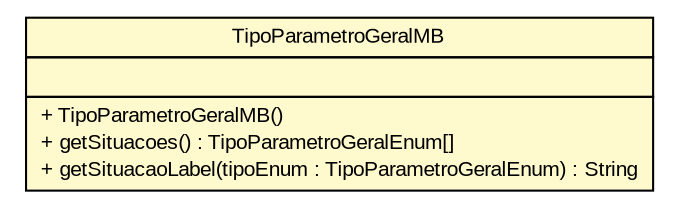 #!/usr/local/bin/dot
#
# Class diagram 
# Generated by UMLGraph version R5_6 (http://www.umlgraph.org/)
#

digraph G {
	edge [fontname="arial",fontsize=10,labelfontname="arial",labelfontsize=10];
	node [fontname="arial",fontsize=10,shape=plaintext];
	nodesep=0.25;
	ranksep=0.5;
	// br.gov.to.sefaz.par.managebean.TipoParametroGeralMB
	c29 [label=<<table title="br.gov.to.sefaz.par.managebean.TipoParametroGeralMB" border="0" cellborder="1" cellspacing="0" cellpadding="2" port="p" bgcolor="lemonChiffon" href="./TipoParametroGeralMB.html">
		<tr><td><table border="0" cellspacing="0" cellpadding="1">
<tr><td align="center" balign="center"> TipoParametroGeralMB </td></tr>
		</table></td></tr>
		<tr><td><table border="0" cellspacing="0" cellpadding="1">
<tr><td align="left" balign="left">  </td></tr>
		</table></td></tr>
		<tr><td><table border="0" cellspacing="0" cellpadding="1">
<tr><td align="left" balign="left"> + TipoParametroGeralMB() </td></tr>
<tr><td align="left" balign="left"> + getSituacoes() : TipoParametroGeralEnum[] </td></tr>
<tr><td align="left" balign="left"> + getSituacaoLabel(tipoEnum : TipoParametroGeralEnum) : String </td></tr>
		</table></td></tr>
		</table>>, URL="./TipoParametroGeralMB.html", fontname="arial", fontcolor="black", fontsize=10.0];
}

